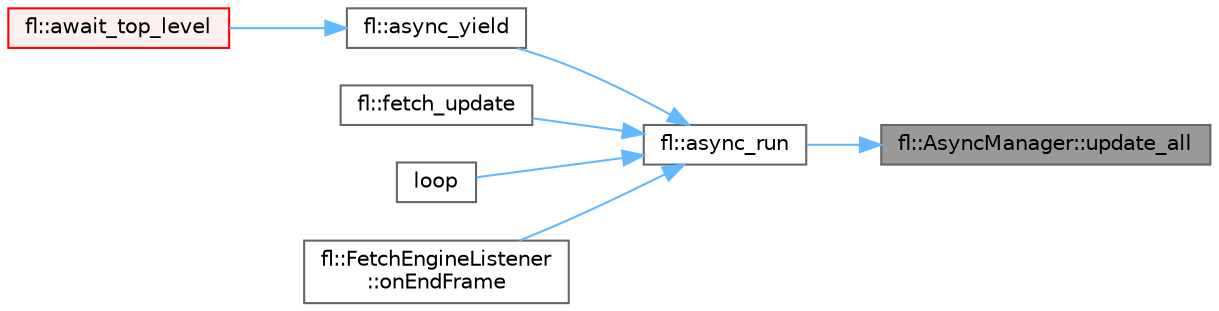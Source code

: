 digraph "fl::AsyncManager::update_all"
{
 // INTERACTIVE_SVG=YES
 // LATEX_PDF_SIZE
  bgcolor="transparent";
  edge [fontname=Helvetica,fontsize=10,labelfontname=Helvetica,labelfontsize=10];
  node [fontname=Helvetica,fontsize=10,shape=box,height=0.2,width=0.4];
  rankdir="RL";
  Node1 [id="Node000001",label="fl::AsyncManager::update_all",height=0.2,width=0.4,color="gray40", fillcolor="grey60", style="filled", fontcolor="black",tooltip="Update all registered async runners."];
  Node1 -> Node2 [id="edge1_Node000001_Node000002",dir="back",color="steelblue1",style="solid",tooltip=" "];
  Node2 [id="Node000002",label="fl::async_run",height=0.2,width=0.4,color="grey40", fillcolor="white", style="filled",URL="$d4/d36/namespacefl_a9b3631ee5771ef8d36a072368e1d49c7.html#a9b3631ee5771ef8d36a072368e1d49c7",tooltip="Run all registered async tasks once."];
  Node2 -> Node3 [id="edge2_Node000002_Node000003",dir="back",color="steelblue1",style="solid",tooltip=" "];
  Node3 [id="Node000003",label="fl::async_yield",height=0.2,width=0.4,color="grey40", fillcolor="white", style="filled",URL="$d4/d36/namespacefl_a490bb1b7e97181543efd2c62768edda8.html#a490bb1b7e97181543efd2c62768edda8",tooltip="Platform-specific async yield function."];
  Node3 -> Node4 [id="edge3_Node000003_Node000004",dir="back",color="steelblue1",style="solid",tooltip=" "];
  Node4 [id="Node000004",label="fl::await_top_level",height=0.2,width=0.4,color="red", fillcolor="#FFF0F0", style="filled",URL="$d4/d36/namespacefl_a422168cc1b8dc2e0a10dfedf921ac003.html#a422168cc1b8dc2e0a10dfedf921ac003",tooltip="Synchronously wait for a promise to complete (ONLY safe in top-level contexts)"];
  Node2 -> Node8 [id="edge4_Node000002_Node000008",dir="back",color="steelblue1",style="solid",tooltip=" "];
  Node8 [id="Node000008",label="fl::fetch_update",height=0.2,width=0.4,color="grey40", fillcolor="white", style="filled",URL="$d4/d36/namespacefl_a32df246b375c92eca035330e08a84c79.html#a32df246b375c92eca035330e08a84c79",tooltip="Legacy manual update for fetch promises (use fl::async_run() for new code)"];
  Node2 -> Node9 [id="edge5_Node000002_Node000009",dir="back",color="steelblue1",style="solid",tooltip=" "];
  Node9 [id="Node000009",label="loop",height=0.2,width=0.4,color="grey40", fillcolor="white", style="filled",URL="$d5/d1b/examples_2_async_2async_8h_afe461d27b9c48d5921c00d521181f12f.html#afe461d27b9c48d5921c00d521181f12f",tooltip=" "];
  Node2 -> Node10 [id="edge6_Node000002_Node000010",dir="back",color="steelblue1",style="solid",tooltip=" "];
  Node10 [id="Node000010",label="fl::FetchEngineListener\l::onEndFrame",height=0.2,width=0.4,color="grey40", fillcolor="white", style="filled",URL="$d5/d69/classfl_1_1_fetch_engine_listener_abdd28a0ff482cd6b1a1ee9fb72d5656d.html#abdd28a0ff482cd6b1a1ee9fb72d5656d",tooltip=" "];
}
